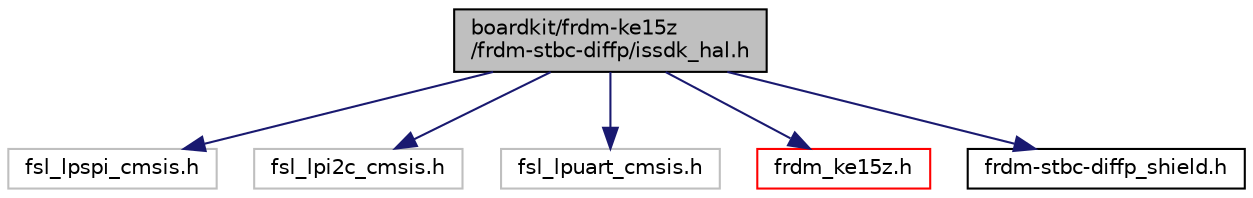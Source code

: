 digraph "boardkit/frdm-ke15z/frdm-stbc-diffp/issdk_hal.h"
{
  edge [fontname="Helvetica",fontsize="10",labelfontname="Helvetica",labelfontsize="10"];
  node [fontname="Helvetica",fontsize="10",shape=record];
  Node0 [label="boardkit/frdm-ke15z\l/frdm-stbc-diffp/issdk_hal.h",height=0.2,width=0.4,color="black", fillcolor="grey75", style="filled", fontcolor="black"];
  Node0 -> Node1 [color="midnightblue",fontsize="10",style="solid",fontname="Helvetica"];
  Node1 [label="fsl_lpspi_cmsis.h",height=0.2,width=0.4,color="grey75", fillcolor="white", style="filled"];
  Node0 -> Node2 [color="midnightblue",fontsize="10",style="solid",fontname="Helvetica"];
  Node2 [label="fsl_lpi2c_cmsis.h",height=0.2,width=0.4,color="grey75", fillcolor="white", style="filled"];
  Node0 -> Node3 [color="midnightblue",fontsize="10",style="solid",fontname="Helvetica"];
  Node3 [label="fsl_lpuart_cmsis.h",height=0.2,width=0.4,color="grey75", fillcolor="white", style="filled"];
  Node0 -> Node4 [color="midnightblue",fontsize="10",style="solid",fontname="Helvetica"];
  Node4 [label="frdm_ke15z.h",height=0.2,width=0.4,color="red", fillcolor="white", style="filled",URL="$frdm__ke15z_8h.html",tooltip="The frdm_ke15z.h file defines GPIO pin mappings for FRDM-KE15Z board. "];
  Node0 -> Node10 [color="midnightblue",fontsize="10",style="solid",fontname="Helvetica"];
  Node10 [label="frdm-stbc-diffp_shield.h",height=0.2,width=0.4,color="black", fillcolor="white", style="filled",URL="$frdm-stbc-diffp__shield_8h.html"];
}

